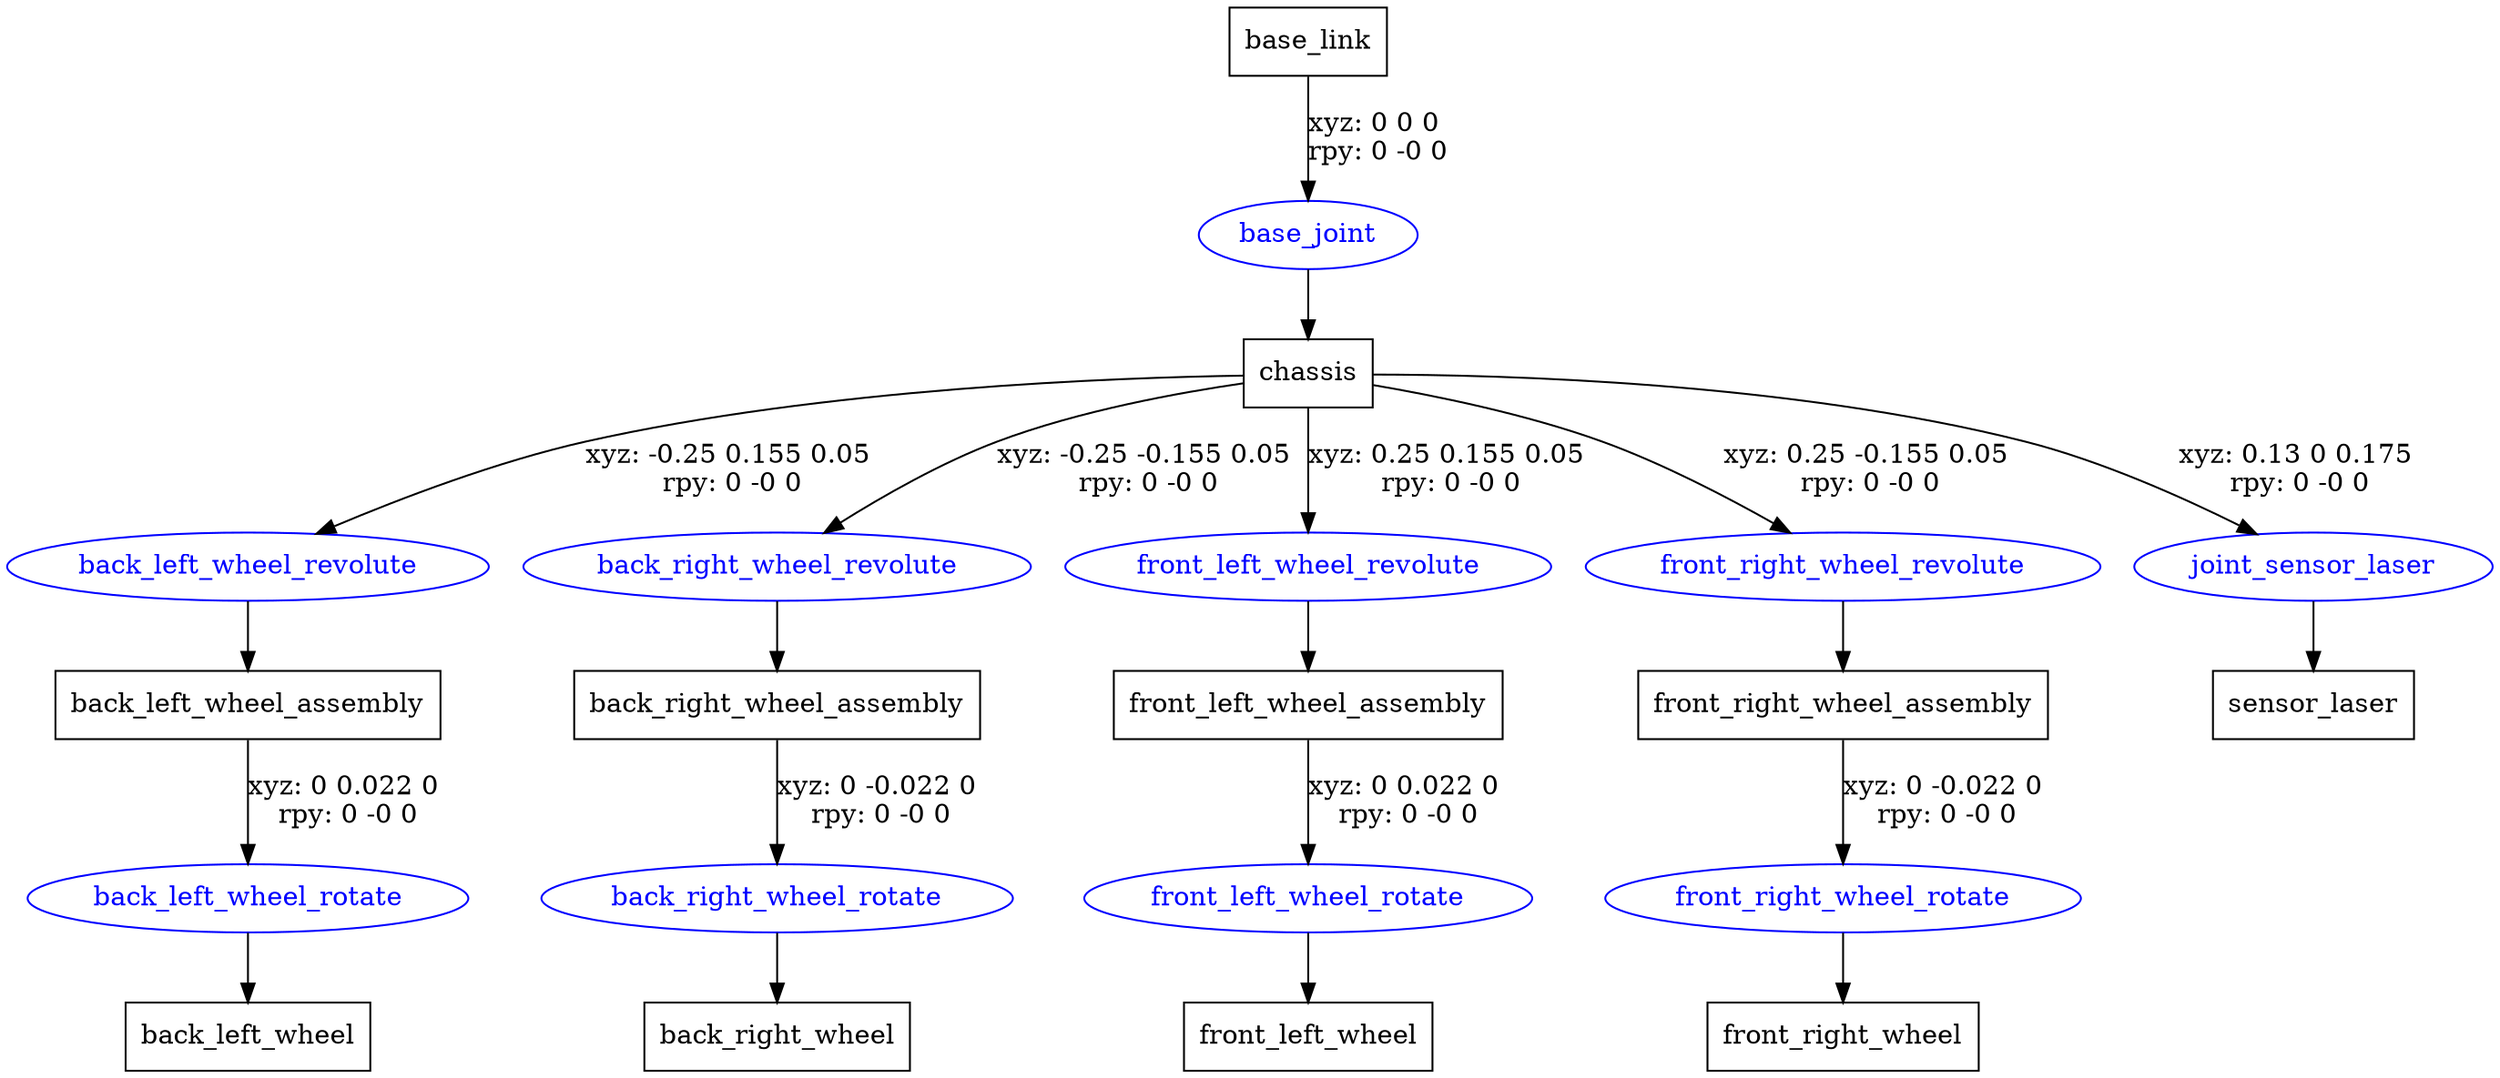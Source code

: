 digraph G {
node [shape=box];
"base_link" [label="base_link"];
"chassis" [label="chassis"];
"back_left_wheel_assembly" [label="back_left_wheel_assembly"];
"back_left_wheel" [label="back_left_wheel"];
"back_right_wheel_assembly" [label="back_right_wheel_assembly"];
"back_right_wheel" [label="back_right_wheel"];
"front_left_wheel_assembly" [label="front_left_wheel_assembly"];
"front_left_wheel" [label="front_left_wheel"];
"front_right_wheel_assembly" [label="front_right_wheel_assembly"];
"front_right_wheel" [label="front_right_wheel"];
"sensor_laser" [label="sensor_laser"];
node [shape=ellipse, color=blue, fontcolor=blue];
"base_link" -> "base_joint" [label="xyz: 0 0 0 \nrpy: 0 -0 0"]
"base_joint" -> "chassis"
"chassis" -> "back_left_wheel_revolute" [label="xyz: -0.25 0.155 0.05 \nrpy: 0 -0 0"]
"back_left_wheel_revolute" -> "back_left_wheel_assembly"
"back_left_wheel_assembly" -> "back_left_wheel_rotate" [label="xyz: 0 0.022 0 \nrpy: 0 -0 0"]
"back_left_wheel_rotate" -> "back_left_wheel"
"chassis" -> "back_right_wheel_revolute" [label="xyz: -0.25 -0.155 0.05 \nrpy: 0 -0 0"]
"back_right_wheel_revolute" -> "back_right_wheel_assembly"
"back_right_wheel_assembly" -> "back_right_wheel_rotate" [label="xyz: 0 -0.022 0 \nrpy: 0 -0 0"]
"back_right_wheel_rotate" -> "back_right_wheel"
"chassis" -> "front_left_wheel_revolute" [label="xyz: 0.25 0.155 0.05 \nrpy: 0 -0 0"]
"front_left_wheel_revolute" -> "front_left_wheel_assembly"
"front_left_wheel_assembly" -> "front_left_wheel_rotate" [label="xyz: 0 0.022 0 \nrpy: 0 -0 0"]
"front_left_wheel_rotate" -> "front_left_wheel"
"chassis" -> "front_right_wheel_revolute" [label="xyz: 0.25 -0.155 0.05 \nrpy: 0 -0 0"]
"front_right_wheel_revolute" -> "front_right_wheel_assembly"
"front_right_wheel_assembly" -> "front_right_wheel_rotate" [label="xyz: 0 -0.022 0 \nrpy: 0 -0 0"]
"front_right_wheel_rotate" -> "front_right_wheel"
"chassis" -> "joint_sensor_laser" [label="xyz: 0.13 0 0.175 \nrpy: 0 -0 0"]
"joint_sensor_laser" -> "sensor_laser"
}

